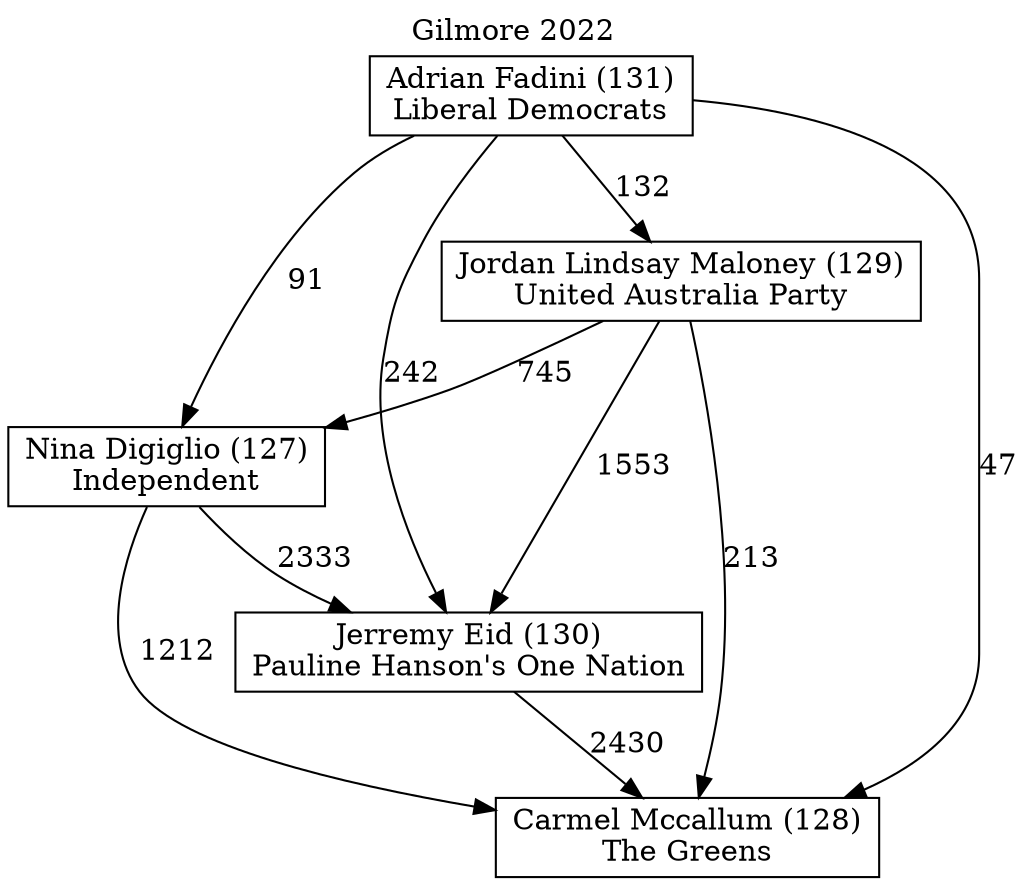 // House preference flow
digraph "Carmel Mccallum (128)_Gilmore_2022" {
	graph [label="Gilmore 2022" labelloc=t mclimit=10]
	node [shape=box]
	"Nina Digiglio (127)" [label="Nina Digiglio (127)
Independent"]
	"Carmel Mccallum (128)" [label="Carmel Mccallum (128)
The Greens"]
	"Adrian Fadini (131)" [label="Adrian Fadini (131)
Liberal Democrats"]
	"Jordan Lindsay Maloney (129)" [label="Jordan Lindsay Maloney (129)
United Australia Party"]
	"Jerremy Eid (130)" [label="Jerremy Eid (130)
Pauline Hanson's One Nation"]
	"Adrian Fadini (131)" -> "Nina Digiglio (127)" [label=91]
	"Jerremy Eid (130)" -> "Carmel Mccallum (128)" [label=2430]
	"Adrian Fadini (131)" -> "Jerremy Eid (130)" [label=242]
	"Adrian Fadini (131)" -> "Carmel Mccallum (128)" [label=47]
	"Jordan Lindsay Maloney (129)" -> "Carmel Mccallum (128)" [label=213]
	"Jordan Lindsay Maloney (129)" -> "Jerremy Eid (130)" [label=1553]
	"Adrian Fadini (131)" -> "Jordan Lindsay Maloney (129)" [label=132]
	"Nina Digiglio (127)" -> "Jerremy Eid (130)" [label=2333]
	"Nina Digiglio (127)" -> "Carmel Mccallum (128)" [label=1212]
	"Jordan Lindsay Maloney (129)" -> "Nina Digiglio (127)" [label=745]
}
